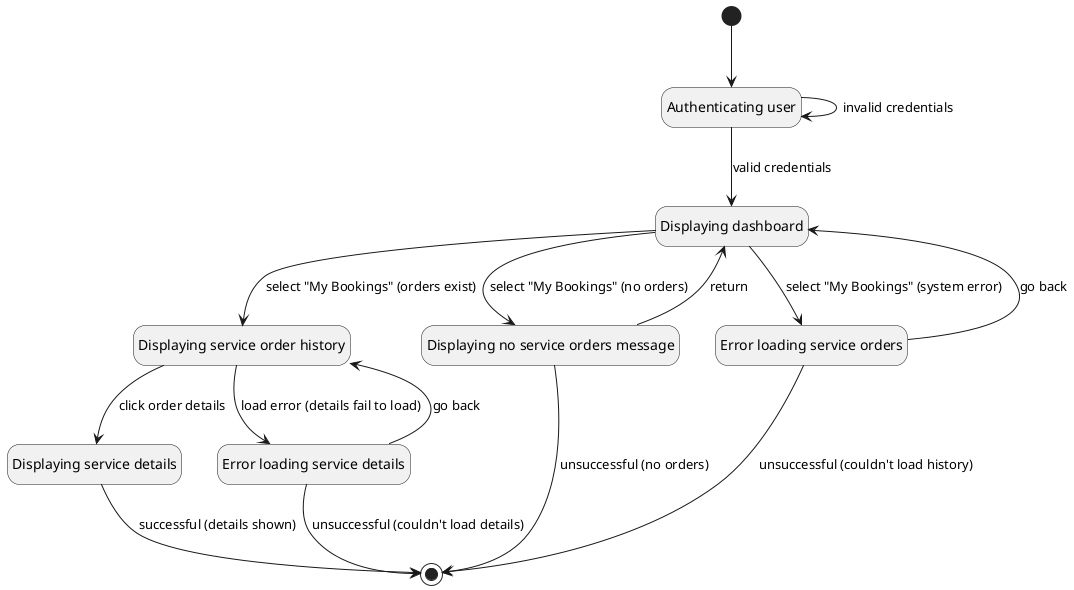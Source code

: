 @startuml
hide empty description

state "Authenticating user" as Login
state "Displaying dashboard" as Dashboard
state "Displaying service order history" as History
state "Displaying no service orders message" as NoServices
state "Error loading service orders" as HistoryError
state "Displaying service details" as Service
state "Error loading service details" as ServiceError

[*] --> Login
Login --> Dashboard : valid credentials
Login --> Login : invalid credentials

Dashboard --> History : select "My Bookings" (orders exist)
Dashboard --> NoServices : select "My Bookings" (no orders)
Dashboard --> HistoryError : select "My Bookings" (system error)

NoServices --> Dashboard : return
NoServices --> [*] : unsuccessful (no orders)

History --> Service : click order details
History --> ServiceError : load error (details fail to load)

HistoryError --> Dashboard : go back
HistoryError --> [*] : unsuccessful (couldn't load history)

Service --> [*] : successful (details shown)

ServiceError --> History : go back
ServiceError --> [*] : unsuccessful (couldn't load details)

@enduml
